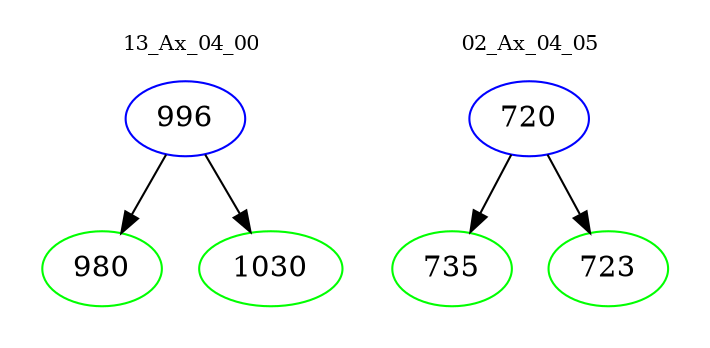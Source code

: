 digraph{
subgraph cluster_0 {
color = white
label = "13_Ax_04_00";
fontsize=10;
T0_996 [label="996", color="blue"]
T0_996 -> T0_980 [color="black"]
T0_980 [label="980", color="green"]
T0_996 -> T0_1030 [color="black"]
T0_1030 [label="1030", color="green"]
}
subgraph cluster_1 {
color = white
label = "02_Ax_04_05";
fontsize=10;
T1_720 [label="720", color="blue"]
T1_720 -> T1_735 [color="black"]
T1_735 [label="735", color="green"]
T1_720 -> T1_723 [color="black"]
T1_723 [label="723", color="green"]
}
}
